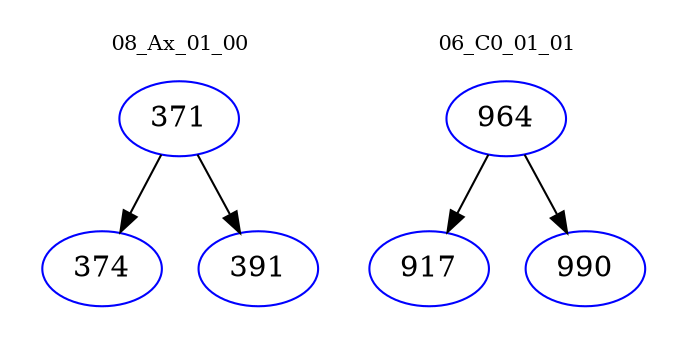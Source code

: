 digraph{
subgraph cluster_0 {
color = white
label = "08_Ax_01_00";
fontsize=10;
T0_371 [label="371", color="blue"]
T0_371 -> T0_374 [color="black"]
T0_374 [label="374", color="blue"]
T0_371 -> T0_391 [color="black"]
T0_391 [label="391", color="blue"]
}
subgraph cluster_1 {
color = white
label = "06_C0_01_01";
fontsize=10;
T1_964 [label="964", color="blue"]
T1_964 -> T1_917 [color="black"]
T1_917 [label="917", color="blue"]
T1_964 -> T1_990 [color="black"]
T1_990 [label="990", color="blue"]
}
}
